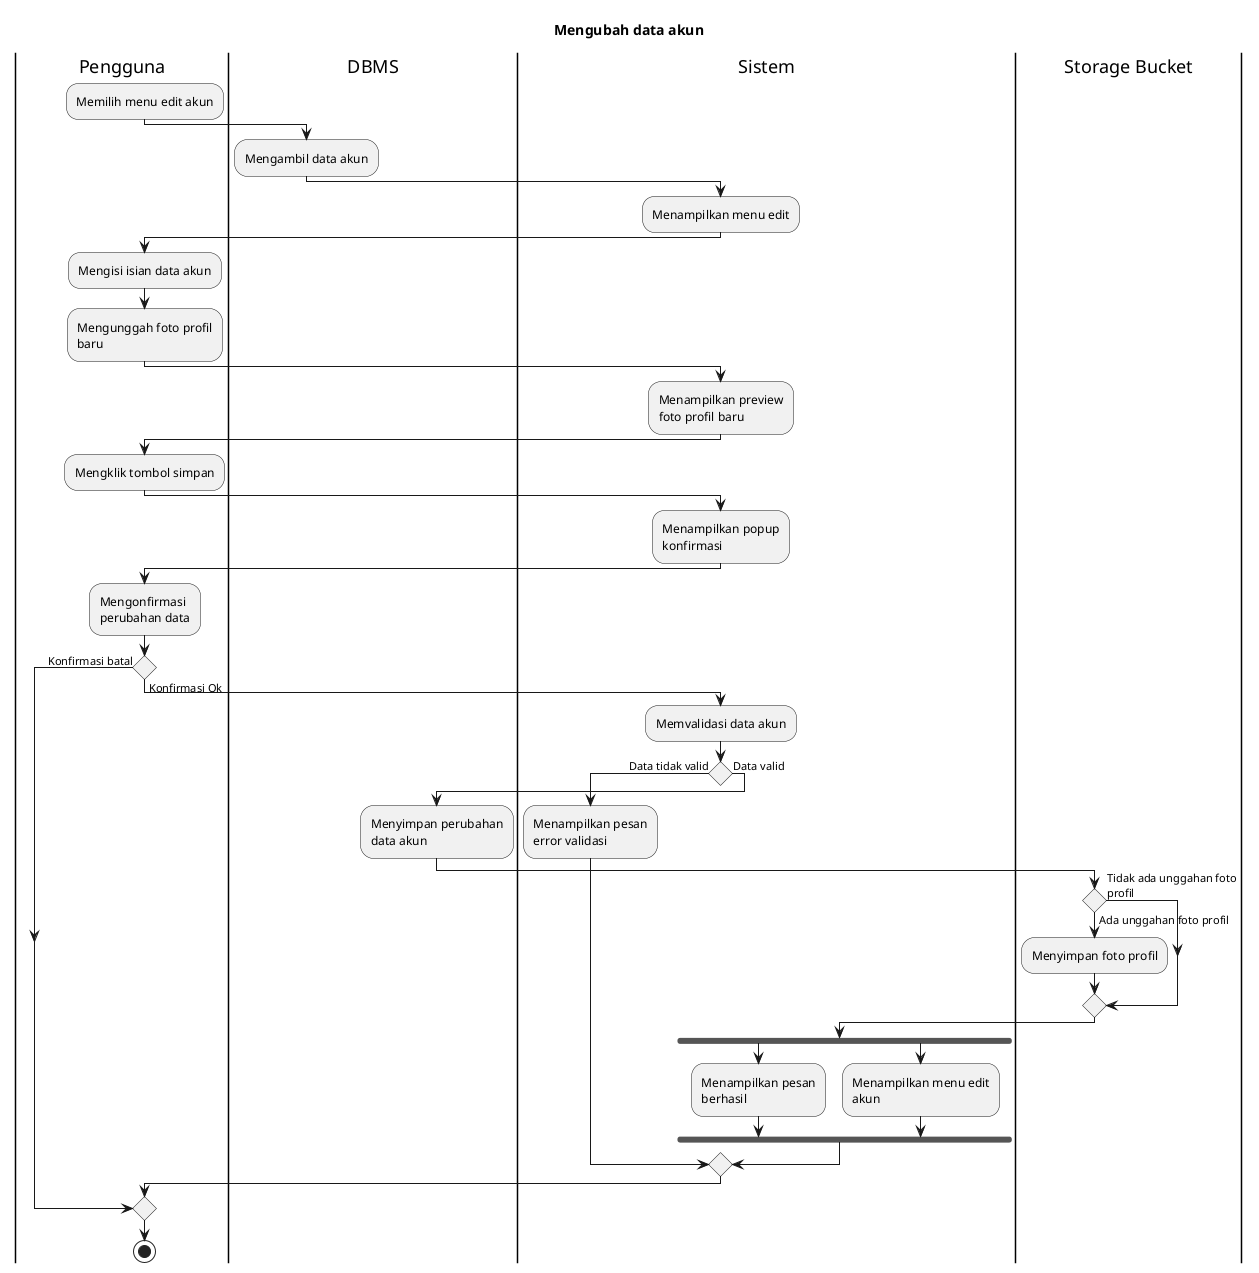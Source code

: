 @startuml UC-MGACCOUNT-001 - Mengubah data akun
skinparam wrapWidth 140

title Mengubah data akun

|Pengguna|
:Memilih menu edit akun;

|DBMS|
:Mengambil data akun;

|Sistem|
:Menampilkan menu edit;

|Pengguna|
:Mengisi isian data akun;
:Mengunggah foto profil baru;

|Sistem|
:Menampilkan preview foto profil baru;

|Pengguna|
:Mengklik tombol simpan;

|Sistem|
:Menampilkan popup konfirmasi;

|Pengguna|
:Mengonfirmasi perubahan data;

if () then (Konfirmasi batal)
else (Konfirmasi Ok)
  |Sistem|
  :Memvalidasi data akun;

  if () then (Data tidak valid)
    |Sistem|
    :Menampilkan pesan error validasi;
  else (Data valid)
    |DBMS|
    :Menyimpan perubahan data akun;

    |Storage Bucket|
    if () then (Tidak ada unggahan foto profil)
    else (Ada unggahan foto profil)
      :Menyimpan foto profil;
    endif

    |Sistem|
    fork
      :Menampilkan pesan berhasil;
    fork again
      :Menampilkan menu edit akun;
    endfork
  endif
endif

|Pengguna|
stop

@enduml